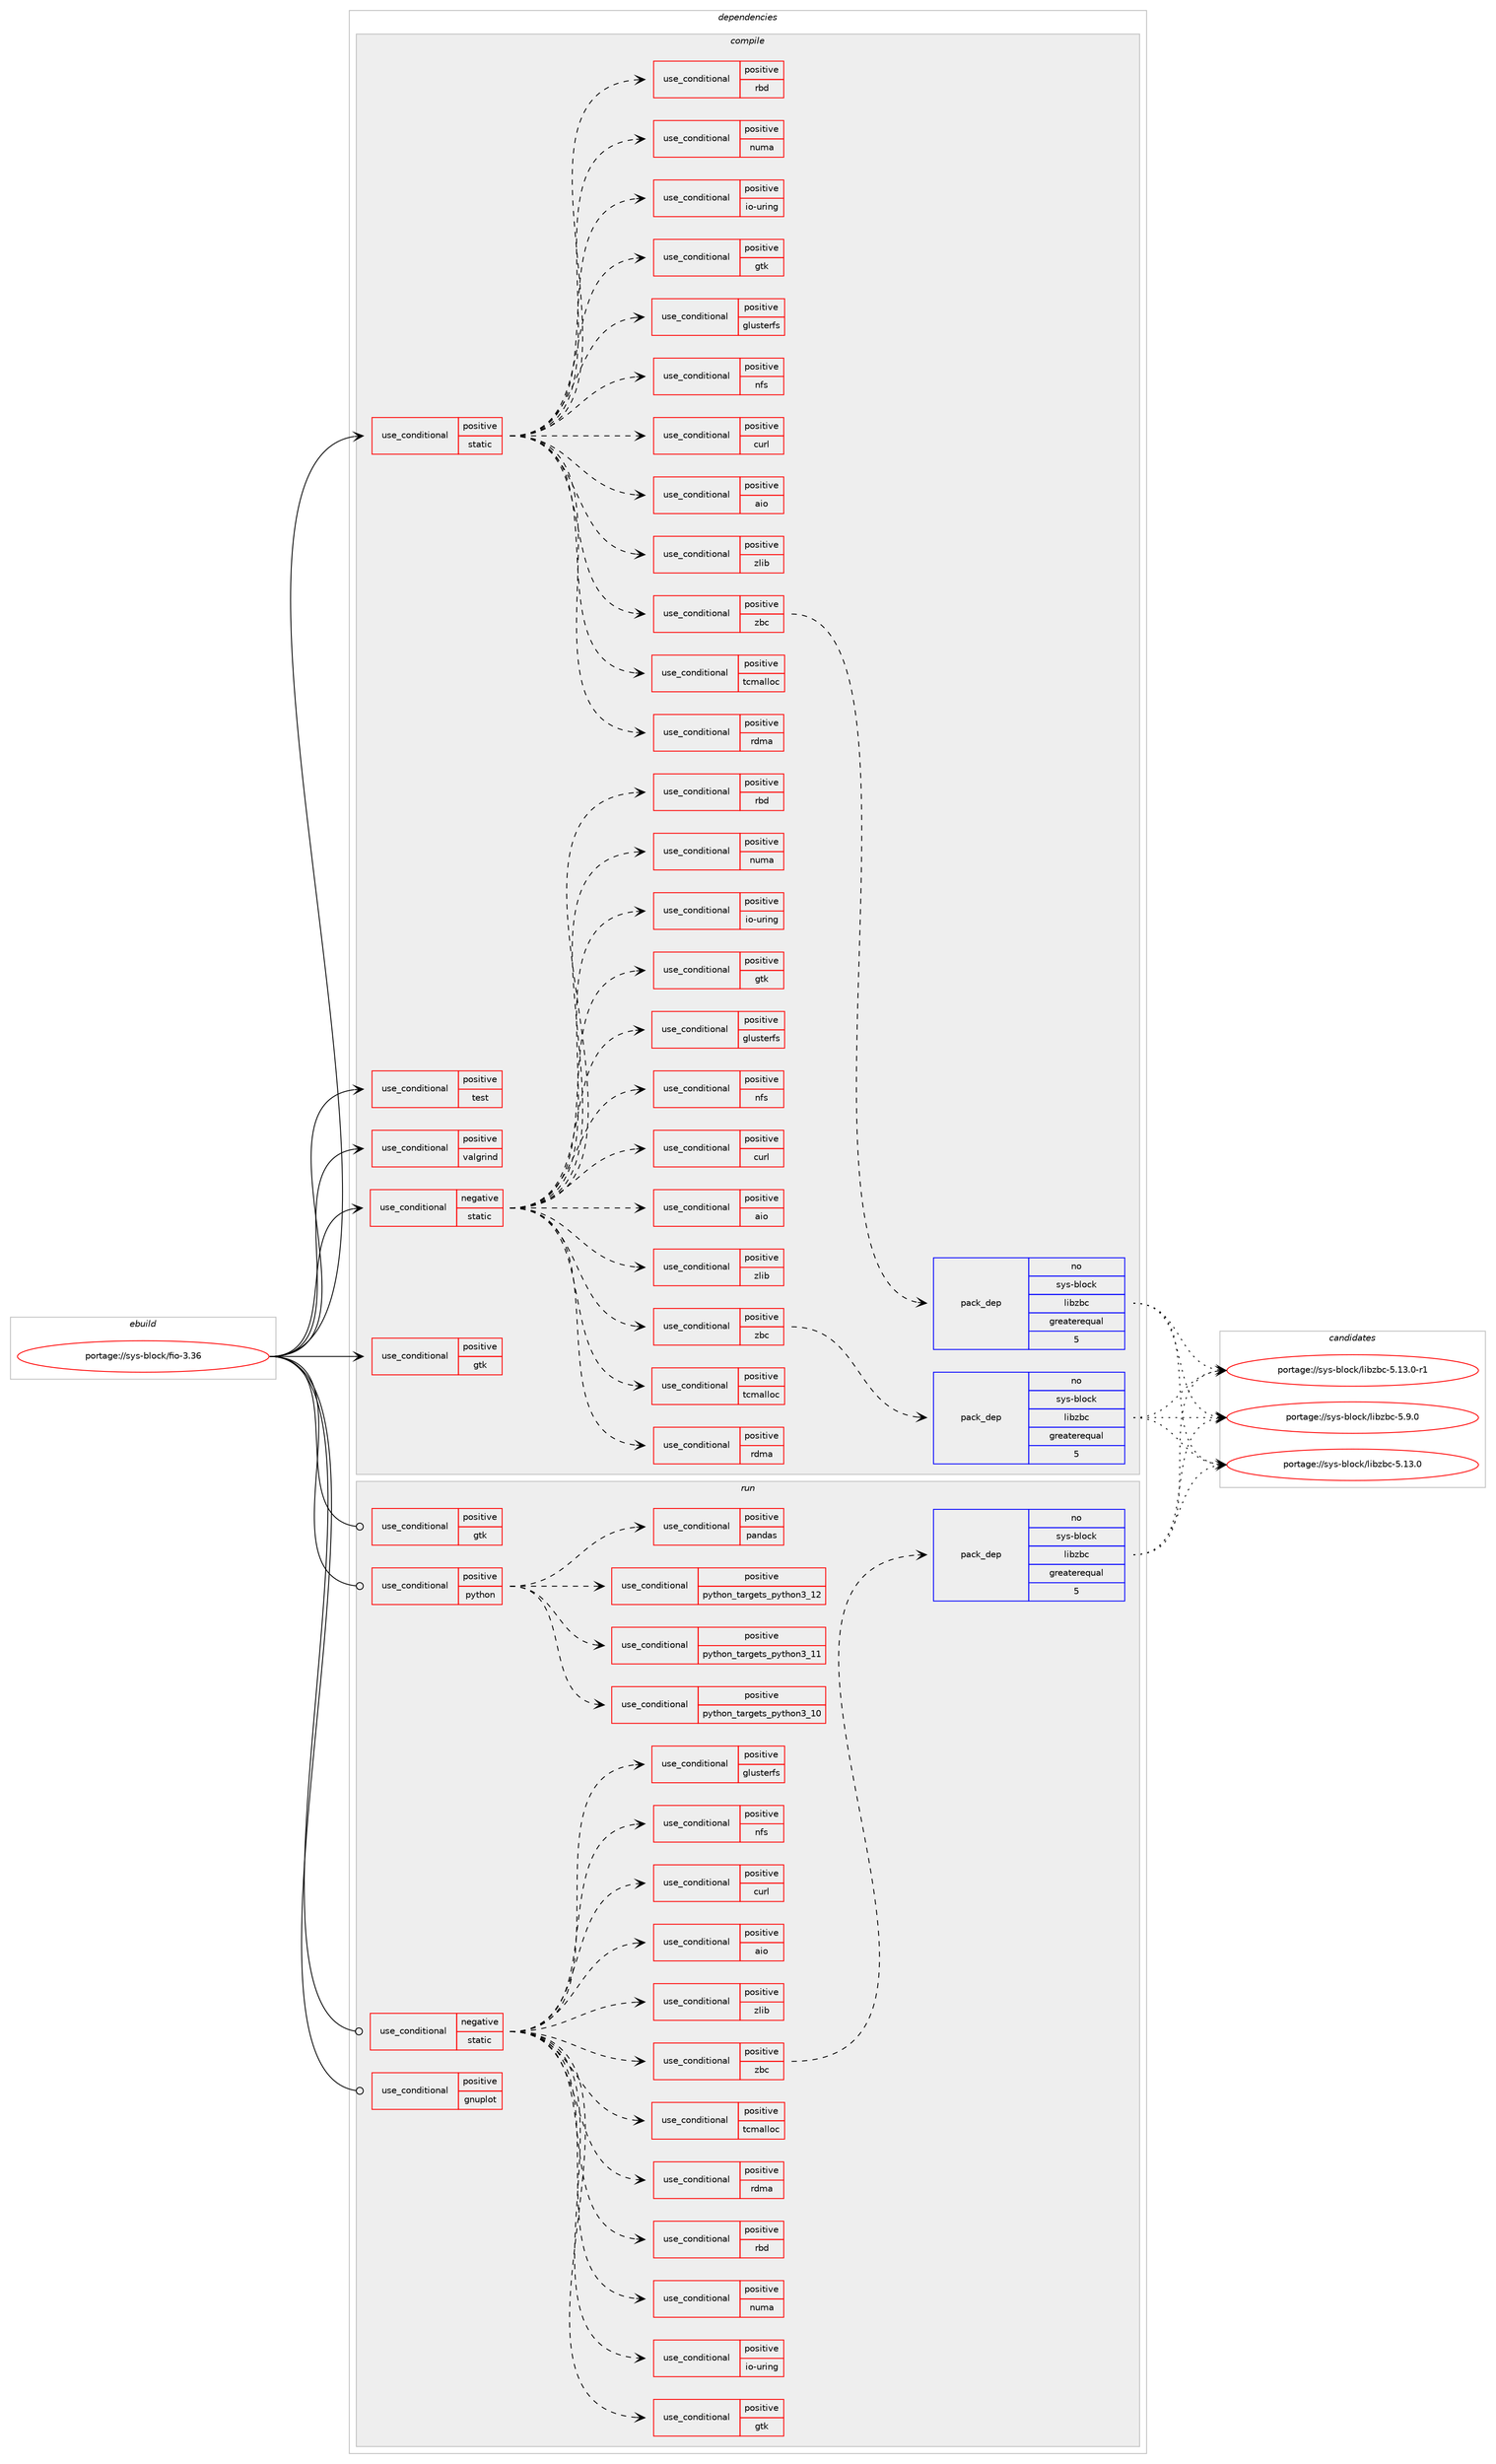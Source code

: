 digraph prolog {

# *************
# Graph options
# *************

newrank=true;
concentrate=true;
compound=true;
graph [rankdir=LR,fontname=Helvetica,fontsize=10,ranksep=1.5];#, ranksep=2.5, nodesep=0.2];
edge  [arrowhead=vee];
node  [fontname=Helvetica,fontsize=10];

# **********
# The ebuild
# **********

subgraph cluster_leftcol {
color=gray;
rank=same;
label=<<i>ebuild</i>>;
id [label="portage://sys-block/fio-3.36", color=red, width=4, href="../sys-block/fio-3.36.svg"];
}

# ****************
# The dependencies
# ****************

subgraph cluster_midcol {
color=gray;
label=<<i>dependencies</i>>;
subgraph cluster_compile {
fillcolor="#eeeeee";
style=filled;
label=<<i>compile</i>>;
subgraph cond751 {
dependency2940 [label=<<TABLE BORDER="0" CELLBORDER="1" CELLSPACING="0" CELLPADDING="4"><TR><TD ROWSPAN="3" CELLPADDING="10">use_conditional</TD></TR><TR><TD>negative</TD></TR><TR><TD>static</TD></TR></TABLE>>, shape=none, color=red];
subgraph cond752 {
dependency2941 [label=<<TABLE BORDER="0" CELLBORDER="1" CELLSPACING="0" CELLPADDING="4"><TR><TD ROWSPAN="3" CELLPADDING="10">use_conditional</TD></TR><TR><TD>positive</TD></TR><TR><TD>aio</TD></TR></TABLE>>, shape=none, color=red];
# *** BEGIN UNKNOWN DEPENDENCY TYPE (TODO) ***
# dependency2941 -> package_dependency(portage://sys-block/fio-3.36,install,no,dev-libs,libaio,none,[,,],[],[])
# *** END UNKNOWN DEPENDENCY TYPE (TODO) ***

}
dependency2940:e -> dependency2941:w [weight=20,style="dashed",arrowhead="vee"];
subgraph cond753 {
dependency2942 [label=<<TABLE BORDER="0" CELLBORDER="1" CELLSPACING="0" CELLPADDING="4"><TR><TD ROWSPAN="3" CELLPADDING="10">use_conditional</TD></TR><TR><TD>positive</TD></TR><TR><TD>curl</TD></TR></TABLE>>, shape=none, color=red];
# *** BEGIN UNKNOWN DEPENDENCY TYPE (TODO) ***
# dependency2942 -> package_dependency(portage://sys-block/fio-3.36,install,no,net-misc,curl,none,[,,],any_same_slot,[])
# *** END UNKNOWN DEPENDENCY TYPE (TODO) ***

# *** BEGIN UNKNOWN DEPENDENCY TYPE (TODO) ***
# dependency2942 -> package_dependency(portage://sys-block/fio-3.36,install,no,dev-libs,openssl,none,[,,],[slot(0),equal],[])
# *** END UNKNOWN DEPENDENCY TYPE (TODO) ***

}
dependency2940:e -> dependency2942:w [weight=20,style="dashed",arrowhead="vee"];
subgraph cond754 {
dependency2943 [label=<<TABLE BORDER="0" CELLBORDER="1" CELLSPACING="0" CELLPADDING="4"><TR><TD ROWSPAN="3" CELLPADDING="10">use_conditional</TD></TR><TR><TD>positive</TD></TR><TR><TD>nfs</TD></TR></TABLE>>, shape=none, color=red];
# *** BEGIN UNKNOWN DEPENDENCY TYPE (TODO) ***
# dependency2943 -> package_dependency(portage://sys-block/fio-3.36,install,no,net-fs,libnfs,none,[,,],any_same_slot,[])
# *** END UNKNOWN DEPENDENCY TYPE (TODO) ***

}
dependency2940:e -> dependency2943:w [weight=20,style="dashed",arrowhead="vee"];
subgraph cond755 {
dependency2944 [label=<<TABLE BORDER="0" CELLBORDER="1" CELLSPACING="0" CELLPADDING="4"><TR><TD ROWSPAN="3" CELLPADDING="10">use_conditional</TD></TR><TR><TD>positive</TD></TR><TR><TD>glusterfs</TD></TR></TABLE>>, shape=none, color=red];
# *** BEGIN UNKNOWN DEPENDENCY TYPE (TODO) ***
# dependency2944 -> package_dependency(portage://sys-block/fio-3.36,install,no,sys-cluster,glusterfs,none,[,,],[],[])
# *** END UNKNOWN DEPENDENCY TYPE (TODO) ***

}
dependency2940:e -> dependency2944:w [weight=20,style="dashed",arrowhead="vee"];
subgraph cond756 {
dependency2945 [label=<<TABLE BORDER="0" CELLBORDER="1" CELLSPACING="0" CELLPADDING="4"><TR><TD ROWSPAN="3" CELLPADDING="10">use_conditional</TD></TR><TR><TD>positive</TD></TR><TR><TD>gtk</TD></TR></TABLE>>, shape=none, color=red];
# *** BEGIN UNKNOWN DEPENDENCY TYPE (TODO) ***
# dependency2945 -> package_dependency(portage://sys-block/fio-3.36,install,no,dev-libs,glib,none,[,,],[slot(2)],[])
# *** END UNKNOWN DEPENDENCY TYPE (TODO) ***

}
dependency2940:e -> dependency2945:w [weight=20,style="dashed",arrowhead="vee"];
subgraph cond757 {
dependency2946 [label=<<TABLE BORDER="0" CELLBORDER="1" CELLSPACING="0" CELLPADDING="4"><TR><TD ROWSPAN="3" CELLPADDING="10">use_conditional</TD></TR><TR><TD>positive</TD></TR><TR><TD>io-uring</TD></TR></TABLE>>, shape=none, color=red];
# *** BEGIN UNKNOWN DEPENDENCY TYPE (TODO) ***
# dependency2946 -> package_dependency(portage://sys-block/fio-3.36,install,no,sys-libs,liburing,none,[,,],any_same_slot,[])
# *** END UNKNOWN DEPENDENCY TYPE (TODO) ***

}
dependency2940:e -> dependency2946:w [weight=20,style="dashed",arrowhead="vee"];
subgraph cond758 {
dependency2947 [label=<<TABLE BORDER="0" CELLBORDER="1" CELLSPACING="0" CELLPADDING="4"><TR><TD ROWSPAN="3" CELLPADDING="10">use_conditional</TD></TR><TR><TD>positive</TD></TR><TR><TD>numa</TD></TR></TABLE>>, shape=none, color=red];
# *** BEGIN UNKNOWN DEPENDENCY TYPE (TODO) ***
# dependency2947 -> package_dependency(portage://sys-block/fio-3.36,install,no,sys-process,numactl,none,[,,],[],[])
# *** END UNKNOWN DEPENDENCY TYPE (TODO) ***

}
dependency2940:e -> dependency2947:w [weight=20,style="dashed",arrowhead="vee"];
subgraph cond759 {
dependency2948 [label=<<TABLE BORDER="0" CELLBORDER="1" CELLSPACING="0" CELLPADDING="4"><TR><TD ROWSPAN="3" CELLPADDING="10">use_conditional</TD></TR><TR><TD>positive</TD></TR><TR><TD>rbd</TD></TR></TABLE>>, shape=none, color=red];
# *** BEGIN UNKNOWN DEPENDENCY TYPE (TODO) ***
# dependency2948 -> package_dependency(portage://sys-block/fio-3.36,install,no,sys-cluster,ceph,none,[,,],[],[])
# *** END UNKNOWN DEPENDENCY TYPE (TODO) ***

}
dependency2940:e -> dependency2948:w [weight=20,style="dashed",arrowhead="vee"];
subgraph cond760 {
dependency2949 [label=<<TABLE BORDER="0" CELLBORDER="1" CELLSPACING="0" CELLPADDING="4"><TR><TD ROWSPAN="3" CELLPADDING="10">use_conditional</TD></TR><TR><TD>positive</TD></TR><TR><TD>rdma</TD></TR></TABLE>>, shape=none, color=red];
# *** BEGIN UNKNOWN DEPENDENCY TYPE (TODO) ***
# dependency2949 -> package_dependency(portage://sys-block/fio-3.36,install,no,sys-cluster,rdma-core,none,[,,],[],[])
# *** END UNKNOWN DEPENDENCY TYPE (TODO) ***

}
dependency2940:e -> dependency2949:w [weight=20,style="dashed",arrowhead="vee"];
subgraph cond761 {
dependency2950 [label=<<TABLE BORDER="0" CELLBORDER="1" CELLSPACING="0" CELLPADDING="4"><TR><TD ROWSPAN="3" CELLPADDING="10">use_conditional</TD></TR><TR><TD>positive</TD></TR><TR><TD>tcmalloc</TD></TR></TABLE>>, shape=none, color=red];
# *** BEGIN UNKNOWN DEPENDENCY TYPE (TODO) ***
# dependency2950 -> package_dependency(portage://sys-block/fio-3.36,install,no,dev-util,google-perftools,none,[,,],any_same_slot,[])
# *** END UNKNOWN DEPENDENCY TYPE (TODO) ***

}
dependency2940:e -> dependency2950:w [weight=20,style="dashed",arrowhead="vee"];
subgraph cond762 {
dependency2951 [label=<<TABLE BORDER="0" CELLBORDER="1" CELLSPACING="0" CELLPADDING="4"><TR><TD ROWSPAN="3" CELLPADDING="10">use_conditional</TD></TR><TR><TD>positive</TD></TR><TR><TD>zbc</TD></TR></TABLE>>, shape=none, color=red];
subgraph pack2171 {
dependency2952 [label=<<TABLE BORDER="0" CELLBORDER="1" CELLSPACING="0" CELLPADDING="4" WIDTH="220"><TR><TD ROWSPAN="6" CELLPADDING="30">pack_dep</TD></TR><TR><TD WIDTH="110">no</TD></TR><TR><TD>sys-block</TD></TR><TR><TD>libzbc</TD></TR><TR><TD>greaterequal</TD></TR><TR><TD>5</TD></TR></TABLE>>, shape=none, color=blue];
}
dependency2951:e -> dependency2952:w [weight=20,style="dashed",arrowhead="vee"];
}
dependency2940:e -> dependency2951:w [weight=20,style="dashed",arrowhead="vee"];
subgraph cond763 {
dependency2953 [label=<<TABLE BORDER="0" CELLBORDER="1" CELLSPACING="0" CELLPADDING="4"><TR><TD ROWSPAN="3" CELLPADDING="10">use_conditional</TD></TR><TR><TD>positive</TD></TR><TR><TD>zlib</TD></TR></TABLE>>, shape=none, color=red];
# *** BEGIN UNKNOWN DEPENDENCY TYPE (TODO) ***
# dependency2953 -> package_dependency(portage://sys-block/fio-3.36,install,no,sys-libs,zlib,none,[,,],[],[])
# *** END UNKNOWN DEPENDENCY TYPE (TODO) ***

}
dependency2940:e -> dependency2953:w [weight=20,style="dashed",arrowhead="vee"];
}
id:e -> dependency2940:w [weight=20,style="solid",arrowhead="vee"];
subgraph cond764 {
dependency2954 [label=<<TABLE BORDER="0" CELLBORDER="1" CELLSPACING="0" CELLPADDING="4"><TR><TD ROWSPAN="3" CELLPADDING="10">use_conditional</TD></TR><TR><TD>positive</TD></TR><TR><TD>gtk</TD></TR></TABLE>>, shape=none, color=red];
# *** BEGIN UNKNOWN DEPENDENCY TYPE (TODO) ***
# dependency2954 -> package_dependency(portage://sys-block/fio-3.36,install,no,x11-libs,gtk+,none,[,,],[slot(2)],[])
# *** END UNKNOWN DEPENDENCY TYPE (TODO) ***

}
id:e -> dependency2954:w [weight=20,style="solid",arrowhead="vee"];
subgraph cond765 {
dependency2955 [label=<<TABLE BORDER="0" CELLBORDER="1" CELLSPACING="0" CELLPADDING="4"><TR><TD ROWSPAN="3" CELLPADDING="10">use_conditional</TD></TR><TR><TD>positive</TD></TR><TR><TD>static</TD></TR></TABLE>>, shape=none, color=red];
subgraph cond766 {
dependency2956 [label=<<TABLE BORDER="0" CELLBORDER="1" CELLSPACING="0" CELLPADDING="4"><TR><TD ROWSPAN="3" CELLPADDING="10">use_conditional</TD></TR><TR><TD>positive</TD></TR><TR><TD>aio</TD></TR></TABLE>>, shape=none, color=red];
# *** BEGIN UNKNOWN DEPENDENCY TYPE (TODO) ***
# dependency2956 -> package_dependency(portage://sys-block/fio-3.36,install,no,dev-libs,libaio,none,[,,],[],[use(enable(static-libs),positive)])
# *** END UNKNOWN DEPENDENCY TYPE (TODO) ***

}
dependency2955:e -> dependency2956:w [weight=20,style="dashed",arrowhead="vee"];
subgraph cond767 {
dependency2957 [label=<<TABLE BORDER="0" CELLBORDER="1" CELLSPACING="0" CELLPADDING="4"><TR><TD ROWSPAN="3" CELLPADDING="10">use_conditional</TD></TR><TR><TD>positive</TD></TR><TR><TD>curl</TD></TR></TABLE>>, shape=none, color=red];
# *** BEGIN UNKNOWN DEPENDENCY TYPE (TODO) ***
# dependency2957 -> package_dependency(portage://sys-block/fio-3.36,install,no,net-misc,curl,none,[,,],any_same_slot,[use(enable(static-libs),positive)])
# *** END UNKNOWN DEPENDENCY TYPE (TODO) ***

# *** BEGIN UNKNOWN DEPENDENCY TYPE (TODO) ***
# dependency2957 -> package_dependency(portage://sys-block/fio-3.36,install,no,dev-libs,openssl,none,[,,],[slot(0),equal],[use(enable(static-libs),positive)])
# *** END UNKNOWN DEPENDENCY TYPE (TODO) ***

}
dependency2955:e -> dependency2957:w [weight=20,style="dashed",arrowhead="vee"];
subgraph cond768 {
dependency2958 [label=<<TABLE BORDER="0" CELLBORDER="1" CELLSPACING="0" CELLPADDING="4"><TR><TD ROWSPAN="3" CELLPADDING="10">use_conditional</TD></TR><TR><TD>positive</TD></TR><TR><TD>nfs</TD></TR></TABLE>>, shape=none, color=red];
# *** BEGIN UNKNOWN DEPENDENCY TYPE (TODO) ***
# dependency2958 -> package_dependency(portage://sys-block/fio-3.36,install,no,net-fs,libnfs,none,[,,],any_same_slot,[use(enable(static-libs),positive)])
# *** END UNKNOWN DEPENDENCY TYPE (TODO) ***

}
dependency2955:e -> dependency2958:w [weight=20,style="dashed",arrowhead="vee"];
subgraph cond769 {
dependency2959 [label=<<TABLE BORDER="0" CELLBORDER="1" CELLSPACING="0" CELLPADDING="4"><TR><TD ROWSPAN="3" CELLPADDING="10">use_conditional</TD></TR><TR><TD>positive</TD></TR><TR><TD>glusterfs</TD></TR></TABLE>>, shape=none, color=red];
# *** BEGIN UNKNOWN DEPENDENCY TYPE (TODO) ***
# dependency2959 -> package_dependency(portage://sys-block/fio-3.36,install,no,sys-cluster,glusterfs,none,[,,],[],[use(enable(static-libs),positive)])
# *** END UNKNOWN DEPENDENCY TYPE (TODO) ***

}
dependency2955:e -> dependency2959:w [weight=20,style="dashed",arrowhead="vee"];
subgraph cond770 {
dependency2960 [label=<<TABLE BORDER="0" CELLBORDER="1" CELLSPACING="0" CELLPADDING="4"><TR><TD ROWSPAN="3" CELLPADDING="10">use_conditional</TD></TR><TR><TD>positive</TD></TR><TR><TD>gtk</TD></TR></TABLE>>, shape=none, color=red];
# *** BEGIN UNKNOWN DEPENDENCY TYPE (TODO) ***
# dependency2960 -> package_dependency(portage://sys-block/fio-3.36,install,no,dev-libs,glib,none,[,,],[slot(2)],[use(enable(static-libs),positive)])
# *** END UNKNOWN DEPENDENCY TYPE (TODO) ***

}
dependency2955:e -> dependency2960:w [weight=20,style="dashed",arrowhead="vee"];
subgraph cond771 {
dependency2961 [label=<<TABLE BORDER="0" CELLBORDER="1" CELLSPACING="0" CELLPADDING="4"><TR><TD ROWSPAN="3" CELLPADDING="10">use_conditional</TD></TR><TR><TD>positive</TD></TR><TR><TD>io-uring</TD></TR></TABLE>>, shape=none, color=red];
# *** BEGIN UNKNOWN DEPENDENCY TYPE (TODO) ***
# dependency2961 -> package_dependency(portage://sys-block/fio-3.36,install,no,sys-libs,liburing,none,[,,],any_same_slot,[use(enable(static-libs),positive)])
# *** END UNKNOWN DEPENDENCY TYPE (TODO) ***

}
dependency2955:e -> dependency2961:w [weight=20,style="dashed",arrowhead="vee"];
subgraph cond772 {
dependency2962 [label=<<TABLE BORDER="0" CELLBORDER="1" CELLSPACING="0" CELLPADDING="4"><TR><TD ROWSPAN="3" CELLPADDING="10">use_conditional</TD></TR><TR><TD>positive</TD></TR><TR><TD>numa</TD></TR></TABLE>>, shape=none, color=red];
# *** BEGIN UNKNOWN DEPENDENCY TYPE (TODO) ***
# dependency2962 -> package_dependency(portage://sys-block/fio-3.36,install,no,sys-process,numactl,none,[,,],[],[use(enable(static-libs),positive)])
# *** END UNKNOWN DEPENDENCY TYPE (TODO) ***

}
dependency2955:e -> dependency2962:w [weight=20,style="dashed",arrowhead="vee"];
subgraph cond773 {
dependency2963 [label=<<TABLE BORDER="0" CELLBORDER="1" CELLSPACING="0" CELLPADDING="4"><TR><TD ROWSPAN="3" CELLPADDING="10">use_conditional</TD></TR><TR><TD>positive</TD></TR><TR><TD>rbd</TD></TR></TABLE>>, shape=none, color=red];
# *** BEGIN UNKNOWN DEPENDENCY TYPE (TODO) ***
# dependency2963 -> package_dependency(portage://sys-block/fio-3.36,install,no,sys-cluster,ceph,none,[,,],[],[use(enable(static-libs),positive)])
# *** END UNKNOWN DEPENDENCY TYPE (TODO) ***

}
dependency2955:e -> dependency2963:w [weight=20,style="dashed",arrowhead="vee"];
subgraph cond774 {
dependency2964 [label=<<TABLE BORDER="0" CELLBORDER="1" CELLSPACING="0" CELLPADDING="4"><TR><TD ROWSPAN="3" CELLPADDING="10">use_conditional</TD></TR><TR><TD>positive</TD></TR><TR><TD>rdma</TD></TR></TABLE>>, shape=none, color=red];
# *** BEGIN UNKNOWN DEPENDENCY TYPE (TODO) ***
# dependency2964 -> package_dependency(portage://sys-block/fio-3.36,install,no,sys-cluster,rdma-core,none,[,,],[],[use(enable(static-libs),positive)])
# *** END UNKNOWN DEPENDENCY TYPE (TODO) ***

}
dependency2955:e -> dependency2964:w [weight=20,style="dashed",arrowhead="vee"];
subgraph cond775 {
dependency2965 [label=<<TABLE BORDER="0" CELLBORDER="1" CELLSPACING="0" CELLPADDING="4"><TR><TD ROWSPAN="3" CELLPADDING="10">use_conditional</TD></TR><TR><TD>positive</TD></TR><TR><TD>tcmalloc</TD></TR></TABLE>>, shape=none, color=red];
# *** BEGIN UNKNOWN DEPENDENCY TYPE (TODO) ***
# dependency2965 -> package_dependency(portage://sys-block/fio-3.36,install,no,dev-util,google-perftools,none,[,,],any_same_slot,[use(enable(static-libs),positive)])
# *** END UNKNOWN DEPENDENCY TYPE (TODO) ***

}
dependency2955:e -> dependency2965:w [weight=20,style="dashed",arrowhead="vee"];
subgraph cond776 {
dependency2966 [label=<<TABLE BORDER="0" CELLBORDER="1" CELLSPACING="0" CELLPADDING="4"><TR><TD ROWSPAN="3" CELLPADDING="10">use_conditional</TD></TR><TR><TD>positive</TD></TR><TR><TD>zbc</TD></TR></TABLE>>, shape=none, color=red];
subgraph pack2172 {
dependency2967 [label=<<TABLE BORDER="0" CELLBORDER="1" CELLSPACING="0" CELLPADDING="4" WIDTH="220"><TR><TD ROWSPAN="6" CELLPADDING="30">pack_dep</TD></TR><TR><TD WIDTH="110">no</TD></TR><TR><TD>sys-block</TD></TR><TR><TD>libzbc</TD></TR><TR><TD>greaterequal</TD></TR><TR><TD>5</TD></TR></TABLE>>, shape=none, color=blue];
}
dependency2966:e -> dependency2967:w [weight=20,style="dashed",arrowhead="vee"];
}
dependency2955:e -> dependency2966:w [weight=20,style="dashed",arrowhead="vee"];
subgraph cond777 {
dependency2968 [label=<<TABLE BORDER="0" CELLBORDER="1" CELLSPACING="0" CELLPADDING="4"><TR><TD ROWSPAN="3" CELLPADDING="10">use_conditional</TD></TR><TR><TD>positive</TD></TR><TR><TD>zlib</TD></TR></TABLE>>, shape=none, color=red];
# *** BEGIN UNKNOWN DEPENDENCY TYPE (TODO) ***
# dependency2968 -> package_dependency(portage://sys-block/fio-3.36,install,no,sys-libs,zlib,none,[,,],[],[use(enable(static-libs),positive)])
# *** END UNKNOWN DEPENDENCY TYPE (TODO) ***

}
dependency2955:e -> dependency2968:w [weight=20,style="dashed",arrowhead="vee"];
}
id:e -> dependency2955:w [weight=20,style="solid",arrowhead="vee"];
subgraph cond778 {
dependency2969 [label=<<TABLE BORDER="0" CELLBORDER="1" CELLSPACING="0" CELLPADDING="4"><TR><TD ROWSPAN="3" CELLPADDING="10">use_conditional</TD></TR><TR><TD>positive</TD></TR><TR><TD>test</TD></TR></TABLE>>, shape=none, color=red];
# *** BEGIN UNKNOWN DEPENDENCY TYPE (TODO) ***
# dependency2969 -> package_dependency(portage://sys-block/fio-3.36,install,no,dev-util,cunit,none,[,,],[],[])
# *** END UNKNOWN DEPENDENCY TYPE (TODO) ***

}
id:e -> dependency2969:w [weight=20,style="solid",arrowhead="vee"];
subgraph cond779 {
dependency2970 [label=<<TABLE BORDER="0" CELLBORDER="1" CELLSPACING="0" CELLPADDING="4"><TR><TD ROWSPAN="3" CELLPADDING="10">use_conditional</TD></TR><TR><TD>positive</TD></TR><TR><TD>valgrind</TD></TR></TABLE>>, shape=none, color=red];
# *** BEGIN UNKNOWN DEPENDENCY TYPE (TODO) ***
# dependency2970 -> package_dependency(portage://sys-block/fio-3.36,install,no,dev-debug,valgrind,none,[,,],[],[])
# *** END UNKNOWN DEPENDENCY TYPE (TODO) ***

}
id:e -> dependency2970:w [weight=20,style="solid",arrowhead="vee"];
}
subgraph cluster_compileandrun {
fillcolor="#eeeeee";
style=filled;
label=<<i>compile and run</i>>;
}
subgraph cluster_run {
fillcolor="#eeeeee";
style=filled;
label=<<i>run</i>>;
subgraph cond780 {
dependency2971 [label=<<TABLE BORDER="0" CELLBORDER="1" CELLSPACING="0" CELLPADDING="4"><TR><TD ROWSPAN="3" CELLPADDING="10">use_conditional</TD></TR><TR><TD>negative</TD></TR><TR><TD>static</TD></TR></TABLE>>, shape=none, color=red];
subgraph cond781 {
dependency2972 [label=<<TABLE BORDER="0" CELLBORDER="1" CELLSPACING="0" CELLPADDING="4"><TR><TD ROWSPAN="3" CELLPADDING="10">use_conditional</TD></TR><TR><TD>positive</TD></TR><TR><TD>aio</TD></TR></TABLE>>, shape=none, color=red];
# *** BEGIN UNKNOWN DEPENDENCY TYPE (TODO) ***
# dependency2972 -> package_dependency(portage://sys-block/fio-3.36,run,no,dev-libs,libaio,none,[,,],[],[])
# *** END UNKNOWN DEPENDENCY TYPE (TODO) ***

}
dependency2971:e -> dependency2972:w [weight=20,style="dashed",arrowhead="vee"];
subgraph cond782 {
dependency2973 [label=<<TABLE BORDER="0" CELLBORDER="1" CELLSPACING="0" CELLPADDING="4"><TR><TD ROWSPAN="3" CELLPADDING="10">use_conditional</TD></TR><TR><TD>positive</TD></TR><TR><TD>curl</TD></TR></TABLE>>, shape=none, color=red];
# *** BEGIN UNKNOWN DEPENDENCY TYPE (TODO) ***
# dependency2973 -> package_dependency(portage://sys-block/fio-3.36,run,no,net-misc,curl,none,[,,],any_same_slot,[])
# *** END UNKNOWN DEPENDENCY TYPE (TODO) ***

# *** BEGIN UNKNOWN DEPENDENCY TYPE (TODO) ***
# dependency2973 -> package_dependency(portage://sys-block/fio-3.36,run,no,dev-libs,openssl,none,[,,],[slot(0),equal],[])
# *** END UNKNOWN DEPENDENCY TYPE (TODO) ***

}
dependency2971:e -> dependency2973:w [weight=20,style="dashed",arrowhead="vee"];
subgraph cond783 {
dependency2974 [label=<<TABLE BORDER="0" CELLBORDER="1" CELLSPACING="0" CELLPADDING="4"><TR><TD ROWSPAN="3" CELLPADDING="10">use_conditional</TD></TR><TR><TD>positive</TD></TR><TR><TD>nfs</TD></TR></TABLE>>, shape=none, color=red];
# *** BEGIN UNKNOWN DEPENDENCY TYPE (TODO) ***
# dependency2974 -> package_dependency(portage://sys-block/fio-3.36,run,no,net-fs,libnfs,none,[,,],any_same_slot,[])
# *** END UNKNOWN DEPENDENCY TYPE (TODO) ***

}
dependency2971:e -> dependency2974:w [weight=20,style="dashed",arrowhead="vee"];
subgraph cond784 {
dependency2975 [label=<<TABLE BORDER="0" CELLBORDER="1" CELLSPACING="0" CELLPADDING="4"><TR><TD ROWSPAN="3" CELLPADDING="10">use_conditional</TD></TR><TR><TD>positive</TD></TR><TR><TD>glusterfs</TD></TR></TABLE>>, shape=none, color=red];
# *** BEGIN UNKNOWN DEPENDENCY TYPE (TODO) ***
# dependency2975 -> package_dependency(portage://sys-block/fio-3.36,run,no,sys-cluster,glusterfs,none,[,,],[],[])
# *** END UNKNOWN DEPENDENCY TYPE (TODO) ***

}
dependency2971:e -> dependency2975:w [weight=20,style="dashed",arrowhead="vee"];
subgraph cond785 {
dependency2976 [label=<<TABLE BORDER="0" CELLBORDER="1" CELLSPACING="0" CELLPADDING="4"><TR><TD ROWSPAN="3" CELLPADDING="10">use_conditional</TD></TR><TR><TD>positive</TD></TR><TR><TD>gtk</TD></TR></TABLE>>, shape=none, color=red];
# *** BEGIN UNKNOWN DEPENDENCY TYPE (TODO) ***
# dependency2976 -> package_dependency(portage://sys-block/fio-3.36,run,no,dev-libs,glib,none,[,,],[slot(2)],[])
# *** END UNKNOWN DEPENDENCY TYPE (TODO) ***

}
dependency2971:e -> dependency2976:w [weight=20,style="dashed",arrowhead="vee"];
subgraph cond786 {
dependency2977 [label=<<TABLE BORDER="0" CELLBORDER="1" CELLSPACING="0" CELLPADDING="4"><TR><TD ROWSPAN="3" CELLPADDING="10">use_conditional</TD></TR><TR><TD>positive</TD></TR><TR><TD>io-uring</TD></TR></TABLE>>, shape=none, color=red];
# *** BEGIN UNKNOWN DEPENDENCY TYPE (TODO) ***
# dependency2977 -> package_dependency(portage://sys-block/fio-3.36,run,no,sys-libs,liburing,none,[,,],any_same_slot,[])
# *** END UNKNOWN DEPENDENCY TYPE (TODO) ***

}
dependency2971:e -> dependency2977:w [weight=20,style="dashed",arrowhead="vee"];
subgraph cond787 {
dependency2978 [label=<<TABLE BORDER="0" CELLBORDER="1" CELLSPACING="0" CELLPADDING="4"><TR><TD ROWSPAN="3" CELLPADDING="10">use_conditional</TD></TR><TR><TD>positive</TD></TR><TR><TD>numa</TD></TR></TABLE>>, shape=none, color=red];
# *** BEGIN UNKNOWN DEPENDENCY TYPE (TODO) ***
# dependency2978 -> package_dependency(portage://sys-block/fio-3.36,run,no,sys-process,numactl,none,[,,],[],[])
# *** END UNKNOWN DEPENDENCY TYPE (TODO) ***

}
dependency2971:e -> dependency2978:w [weight=20,style="dashed",arrowhead="vee"];
subgraph cond788 {
dependency2979 [label=<<TABLE BORDER="0" CELLBORDER="1" CELLSPACING="0" CELLPADDING="4"><TR><TD ROWSPAN="3" CELLPADDING="10">use_conditional</TD></TR><TR><TD>positive</TD></TR><TR><TD>rbd</TD></TR></TABLE>>, shape=none, color=red];
# *** BEGIN UNKNOWN DEPENDENCY TYPE (TODO) ***
# dependency2979 -> package_dependency(portage://sys-block/fio-3.36,run,no,sys-cluster,ceph,none,[,,],[],[])
# *** END UNKNOWN DEPENDENCY TYPE (TODO) ***

}
dependency2971:e -> dependency2979:w [weight=20,style="dashed",arrowhead="vee"];
subgraph cond789 {
dependency2980 [label=<<TABLE BORDER="0" CELLBORDER="1" CELLSPACING="0" CELLPADDING="4"><TR><TD ROWSPAN="3" CELLPADDING="10">use_conditional</TD></TR><TR><TD>positive</TD></TR><TR><TD>rdma</TD></TR></TABLE>>, shape=none, color=red];
# *** BEGIN UNKNOWN DEPENDENCY TYPE (TODO) ***
# dependency2980 -> package_dependency(portage://sys-block/fio-3.36,run,no,sys-cluster,rdma-core,none,[,,],[],[])
# *** END UNKNOWN DEPENDENCY TYPE (TODO) ***

}
dependency2971:e -> dependency2980:w [weight=20,style="dashed",arrowhead="vee"];
subgraph cond790 {
dependency2981 [label=<<TABLE BORDER="0" CELLBORDER="1" CELLSPACING="0" CELLPADDING="4"><TR><TD ROWSPAN="3" CELLPADDING="10">use_conditional</TD></TR><TR><TD>positive</TD></TR><TR><TD>tcmalloc</TD></TR></TABLE>>, shape=none, color=red];
# *** BEGIN UNKNOWN DEPENDENCY TYPE (TODO) ***
# dependency2981 -> package_dependency(portage://sys-block/fio-3.36,run,no,dev-util,google-perftools,none,[,,],any_same_slot,[])
# *** END UNKNOWN DEPENDENCY TYPE (TODO) ***

}
dependency2971:e -> dependency2981:w [weight=20,style="dashed",arrowhead="vee"];
subgraph cond791 {
dependency2982 [label=<<TABLE BORDER="0" CELLBORDER="1" CELLSPACING="0" CELLPADDING="4"><TR><TD ROWSPAN="3" CELLPADDING="10">use_conditional</TD></TR><TR><TD>positive</TD></TR><TR><TD>zbc</TD></TR></TABLE>>, shape=none, color=red];
subgraph pack2173 {
dependency2983 [label=<<TABLE BORDER="0" CELLBORDER="1" CELLSPACING="0" CELLPADDING="4" WIDTH="220"><TR><TD ROWSPAN="6" CELLPADDING="30">pack_dep</TD></TR><TR><TD WIDTH="110">no</TD></TR><TR><TD>sys-block</TD></TR><TR><TD>libzbc</TD></TR><TR><TD>greaterequal</TD></TR><TR><TD>5</TD></TR></TABLE>>, shape=none, color=blue];
}
dependency2982:e -> dependency2983:w [weight=20,style="dashed",arrowhead="vee"];
}
dependency2971:e -> dependency2982:w [weight=20,style="dashed",arrowhead="vee"];
subgraph cond792 {
dependency2984 [label=<<TABLE BORDER="0" CELLBORDER="1" CELLSPACING="0" CELLPADDING="4"><TR><TD ROWSPAN="3" CELLPADDING="10">use_conditional</TD></TR><TR><TD>positive</TD></TR><TR><TD>zlib</TD></TR></TABLE>>, shape=none, color=red];
# *** BEGIN UNKNOWN DEPENDENCY TYPE (TODO) ***
# dependency2984 -> package_dependency(portage://sys-block/fio-3.36,run,no,sys-libs,zlib,none,[,,],[],[])
# *** END UNKNOWN DEPENDENCY TYPE (TODO) ***

}
dependency2971:e -> dependency2984:w [weight=20,style="dashed",arrowhead="vee"];
}
id:e -> dependency2971:w [weight=20,style="solid",arrowhead="odot"];
subgraph cond793 {
dependency2985 [label=<<TABLE BORDER="0" CELLBORDER="1" CELLSPACING="0" CELLPADDING="4"><TR><TD ROWSPAN="3" CELLPADDING="10">use_conditional</TD></TR><TR><TD>positive</TD></TR><TR><TD>gnuplot</TD></TR></TABLE>>, shape=none, color=red];
# *** BEGIN UNKNOWN DEPENDENCY TYPE (TODO) ***
# dependency2985 -> package_dependency(portage://sys-block/fio-3.36,run,no,sci-visualization,gnuplot,none,[,,],[],[])
# *** END UNKNOWN DEPENDENCY TYPE (TODO) ***

}
id:e -> dependency2985:w [weight=20,style="solid",arrowhead="odot"];
subgraph cond794 {
dependency2986 [label=<<TABLE BORDER="0" CELLBORDER="1" CELLSPACING="0" CELLPADDING="4"><TR><TD ROWSPAN="3" CELLPADDING="10">use_conditional</TD></TR><TR><TD>positive</TD></TR><TR><TD>gtk</TD></TR></TABLE>>, shape=none, color=red];
# *** BEGIN UNKNOWN DEPENDENCY TYPE (TODO) ***
# dependency2986 -> package_dependency(portage://sys-block/fio-3.36,run,no,x11-libs,gtk+,none,[,,],[slot(2)],[])
# *** END UNKNOWN DEPENDENCY TYPE (TODO) ***

}
id:e -> dependency2986:w [weight=20,style="solid",arrowhead="odot"];
subgraph cond795 {
dependency2987 [label=<<TABLE BORDER="0" CELLBORDER="1" CELLSPACING="0" CELLPADDING="4"><TR><TD ROWSPAN="3" CELLPADDING="10">use_conditional</TD></TR><TR><TD>positive</TD></TR><TR><TD>python</TD></TR></TABLE>>, shape=none, color=red];
subgraph cond796 {
dependency2988 [label=<<TABLE BORDER="0" CELLBORDER="1" CELLSPACING="0" CELLPADDING="4"><TR><TD ROWSPAN="3" CELLPADDING="10">use_conditional</TD></TR><TR><TD>positive</TD></TR><TR><TD>python_targets_python3_10</TD></TR></TABLE>>, shape=none, color=red];
# *** BEGIN UNKNOWN DEPENDENCY TYPE (TODO) ***
# dependency2988 -> package_dependency(portage://sys-block/fio-3.36,run,no,dev-lang,python,none,[,,],[slot(3.10)],[])
# *** END UNKNOWN DEPENDENCY TYPE (TODO) ***

}
dependency2987:e -> dependency2988:w [weight=20,style="dashed",arrowhead="vee"];
subgraph cond797 {
dependency2989 [label=<<TABLE BORDER="0" CELLBORDER="1" CELLSPACING="0" CELLPADDING="4"><TR><TD ROWSPAN="3" CELLPADDING="10">use_conditional</TD></TR><TR><TD>positive</TD></TR><TR><TD>python_targets_python3_11</TD></TR></TABLE>>, shape=none, color=red];
# *** BEGIN UNKNOWN DEPENDENCY TYPE (TODO) ***
# dependency2989 -> package_dependency(portage://sys-block/fio-3.36,run,no,dev-lang,python,none,[,,],[slot(3.11)],[])
# *** END UNKNOWN DEPENDENCY TYPE (TODO) ***

}
dependency2987:e -> dependency2989:w [weight=20,style="dashed",arrowhead="vee"];
subgraph cond798 {
dependency2990 [label=<<TABLE BORDER="0" CELLBORDER="1" CELLSPACING="0" CELLPADDING="4"><TR><TD ROWSPAN="3" CELLPADDING="10">use_conditional</TD></TR><TR><TD>positive</TD></TR><TR><TD>python_targets_python3_12</TD></TR></TABLE>>, shape=none, color=red];
# *** BEGIN UNKNOWN DEPENDENCY TYPE (TODO) ***
# dependency2990 -> package_dependency(portage://sys-block/fio-3.36,run,no,dev-lang,python,none,[,,],[slot(3.12)],[])
# *** END UNKNOWN DEPENDENCY TYPE (TODO) ***

}
dependency2987:e -> dependency2990:w [weight=20,style="dashed",arrowhead="vee"];
subgraph cond799 {
dependency2991 [label=<<TABLE BORDER="0" CELLBORDER="1" CELLSPACING="0" CELLPADDING="4"><TR><TD ROWSPAN="3" CELLPADDING="10">use_conditional</TD></TR><TR><TD>positive</TD></TR><TR><TD>pandas</TD></TR></TABLE>>, shape=none, color=red];
# *** BEGIN UNKNOWN DEPENDENCY TYPE (TODO) ***
# dependency2991 -> package_dependency(portage://sys-block/fio-3.36,run,no,dev-python,pandas,none,[,,],[],[use(optenable(python_targets_python3_10),negative),use(optenable(python_targets_python3_11),negative),use(optenable(python_targets_python3_12),negative)])
# *** END UNKNOWN DEPENDENCY TYPE (TODO) ***

}
dependency2987:e -> dependency2991:w [weight=20,style="dashed",arrowhead="vee"];
}
id:e -> dependency2987:w [weight=20,style="solid",arrowhead="odot"];
}
}

# **************
# The candidates
# **************

subgraph cluster_choices {
rank=same;
color=gray;
label=<<i>candidates</i>>;

subgraph choice2171 {
color=black;
nodesep=1;
choice1151211154598108111991074710810598122989945534649514648 [label="portage://sys-block/libzbc-5.13.0", color=red, width=4,href="../sys-block/libzbc-5.13.0.svg"];
choice11512111545981081119910747108105981229899455346495146484511449 [label="portage://sys-block/libzbc-5.13.0-r1", color=red, width=4,href="../sys-block/libzbc-5.13.0-r1.svg"];
choice11512111545981081119910747108105981229899455346574648 [label="portage://sys-block/libzbc-5.9.0", color=red, width=4,href="../sys-block/libzbc-5.9.0.svg"];
dependency2952:e -> choice1151211154598108111991074710810598122989945534649514648:w [style=dotted,weight="100"];
dependency2952:e -> choice11512111545981081119910747108105981229899455346495146484511449:w [style=dotted,weight="100"];
dependency2952:e -> choice11512111545981081119910747108105981229899455346574648:w [style=dotted,weight="100"];
}
subgraph choice2172 {
color=black;
nodesep=1;
choice1151211154598108111991074710810598122989945534649514648 [label="portage://sys-block/libzbc-5.13.0", color=red, width=4,href="../sys-block/libzbc-5.13.0.svg"];
choice11512111545981081119910747108105981229899455346495146484511449 [label="portage://sys-block/libzbc-5.13.0-r1", color=red, width=4,href="../sys-block/libzbc-5.13.0-r1.svg"];
choice11512111545981081119910747108105981229899455346574648 [label="portage://sys-block/libzbc-5.9.0", color=red, width=4,href="../sys-block/libzbc-5.9.0.svg"];
dependency2967:e -> choice1151211154598108111991074710810598122989945534649514648:w [style=dotted,weight="100"];
dependency2967:e -> choice11512111545981081119910747108105981229899455346495146484511449:w [style=dotted,weight="100"];
dependency2967:e -> choice11512111545981081119910747108105981229899455346574648:w [style=dotted,weight="100"];
}
subgraph choice2173 {
color=black;
nodesep=1;
choice1151211154598108111991074710810598122989945534649514648 [label="portage://sys-block/libzbc-5.13.0", color=red, width=4,href="../sys-block/libzbc-5.13.0.svg"];
choice11512111545981081119910747108105981229899455346495146484511449 [label="portage://sys-block/libzbc-5.13.0-r1", color=red, width=4,href="../sys-block/libzbc-5.13.0-r1.svg"];
choice11512111545981081119910747108105981229899455346574648 [label="portage://sys-block/libzbc-5.9.0", color=red, width=4,href="../sys-block/libzbc-5.9.0.svg"];
dependency2983:e -> choice1151211154598108111991074710810598122989945534649514648:w [style=dotted,weight="100"];
dependency2983:e -> choice11512111545981081119910747108105981229899455346495146484511449:w [style=dotted,weight="100"];
dependency2983:e -> choice11512111545981081119910747108105981229899455346574648:w [style=dotted,weight="100"];
}
}

}
